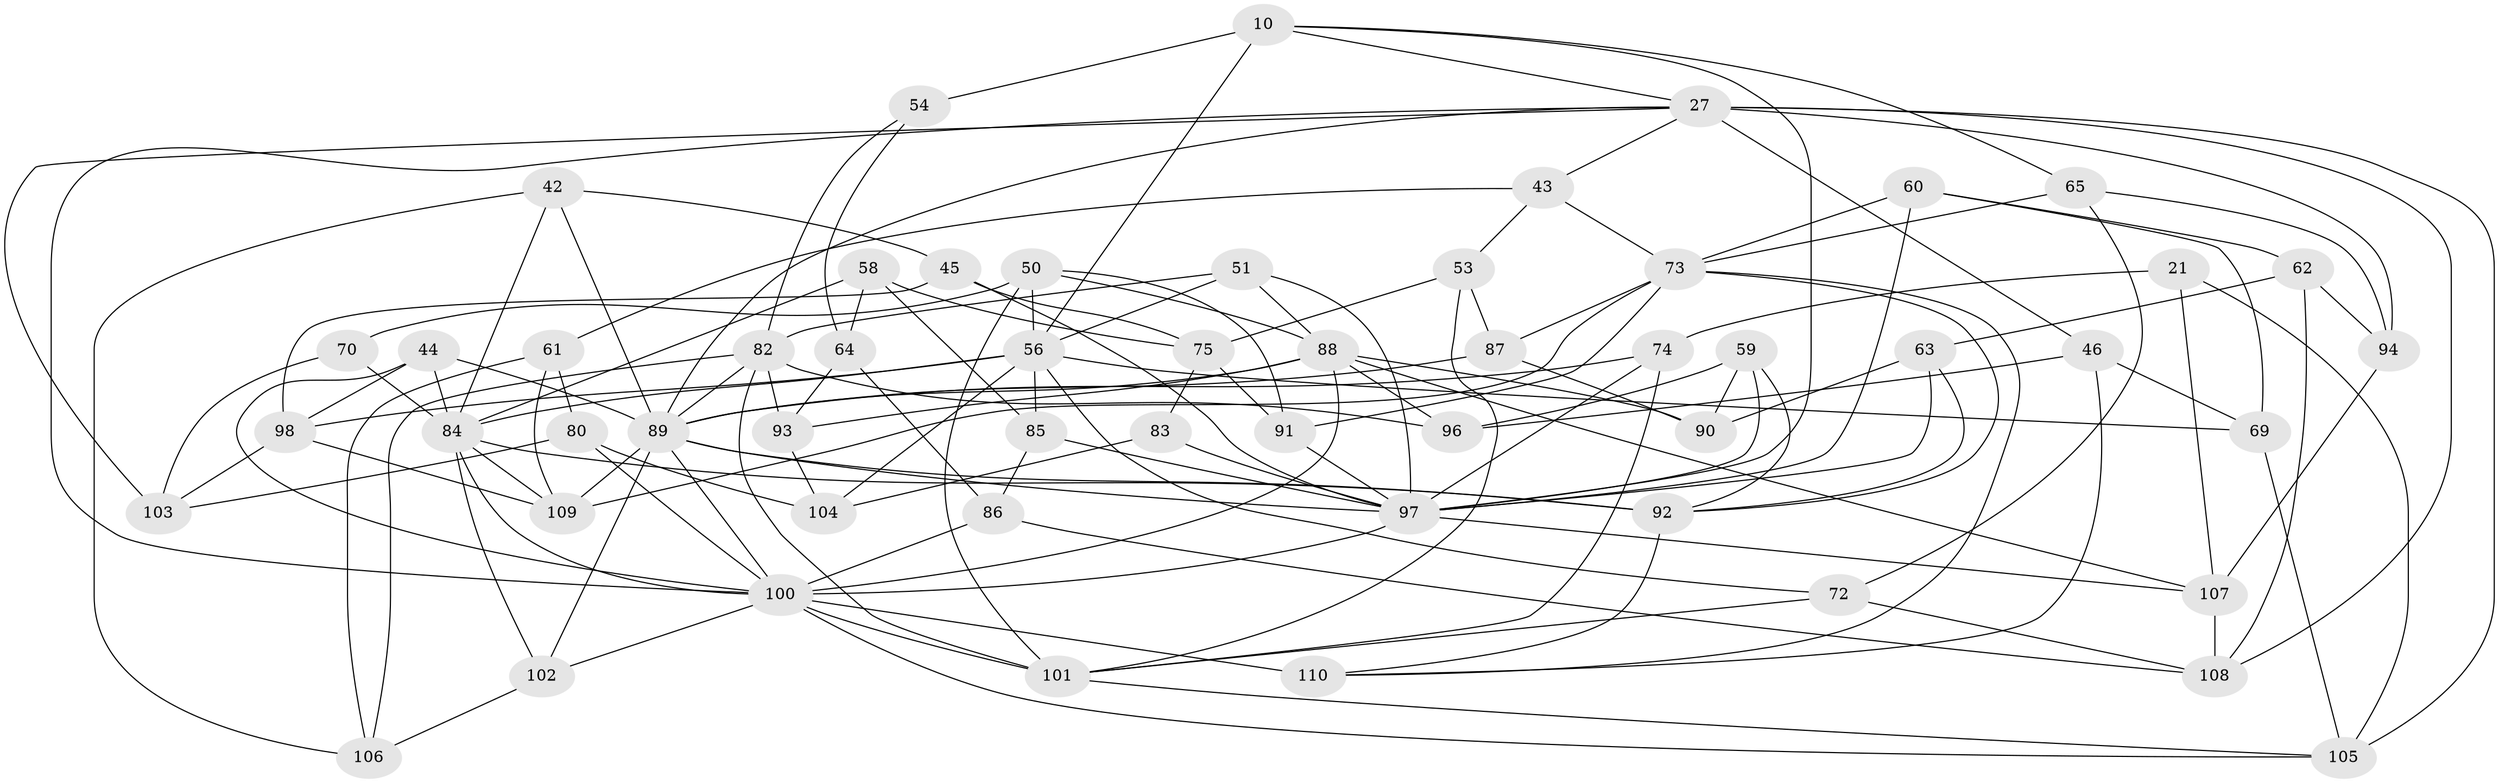 // original degree distribution, {4: 1.0}
// Generated by graph-tools (version 1.1) at 2025/57/03/09/25 04:57:04]
// undirected, 55 vertices, 140 edges
graph export_dot {
graph [start="1"]
  node [color=gray90,style=filled];
  10 [super="+6"];
  21;
  27 [super="+9+19+20"];
  42;
  43;
  44;
  45;
  46;
  50 [super="+38"];
  51;
  53;
  54;
  56 [super="+7+18+24"];
  58;
  59;
  60;
  61;
  62;
  63;
  64;
  65;
  69;
  70;
  72;
  73 [super="+31+34"];
  74 [super="+40"];
  75 [super="+11"];
  80;
  82 [super="+36+77"];
  83;
  84 [super="+8+41+48"];
  85;
  86;
  87;
  88 [super="+22+78+71"];
  89 [super="+3+4+17+26+30+29"];
  90;
  91;
  92 [super="+79"];
  93;
  94;
  96;
  97 [super="+23+57+49"];
  98 [super="+35"];
  100 [super="+47+81+95"];
  101 [super="+32+55"];
  102;
  103;
  104;
  105 [super="+16"];
  106;
  107 [super="+68"];
  108 [super="+66"];
  109 [super="+28+99"];
  110 [super="+12+37"];
  10 -- 54 [weight=2];
  10 -- 65;
  10 -- 27;
  10 -- 97;
  10 -- 56;
  21 -- 74;
  21 -- 107;
  21 -- 105 [weight=2];
  27 -- 43;
  27 -- 103;
  27 -- 105;
  27 -- 46;
  27 -- 108 [weight=2];
  27 -- 94;
  27 -- 89;
  27 -- 100;
  42 -- 45;
  42 -- 106;
  42 -- 89;
  42 -- 84;
  43 -- 73;
  43 -- 53;
  43 -- 61;
  44 -- 98;
  44 -- 89;
  44 -- 100;
  44 -- 84;
  45 -- 98;
  45 -- 75;
  45 -- 97;
  46 -- 69;
  46 -- 96;
  46 -- 110;
  50 -- 70 [weight=2];
  50 -- 91;
  50 -- 56;
  50 -- 88;
  50 -- 101;
  51 -- 82;
  51 -- 56;
  51 -- 97;
  51 -- 88;
  53 -- 75;
  53 -- 87;
  53 -- 101;
  54 -- 64;
  54 -- 82;
  56 -- 85;
  56 -- 72;
  56 -- 104;
  56 -- 84;
  56 -- 69;
  56 -- 98 [weight=2];
  58 -- 75;
  58 -- 64;
  58 -- 85;
  58 -- 84;
  59 -- 96;
  59 -- 92;
  59 -- 90;
  59 -- 97;
  60 -- 69;
  60 -- 62;
  60 -- 97;
  60 -- 73;
  61 -- 80;
  61 -- 106;
  61 -- 109;
  62 -- 108;
  62 -- 94;
  62 -- 63;
  63 -- 90;
  63 -- 97;
  63 -- 92;
  64 -- 93;
  64 -- 86;
  65 -- 94;
  65 -- 72;
  65 -- 73;
  69 -- 105;
  70 -- 103;
  70 -- 84;
  72 -- 101;
  72 -- 108;
  73 -- 109;
  73 -- 92;
  73 -- 91;
  73 -- 110;
  73 -- 87;
  74 -- 101;
  74 -- 97 [weight=3];
  74 -- 89;
  75 -- 83 [weight=2];
  75 -- 91;
  80 -- 103;
  80 -- 104;
  80 -- 100;
  82 -- 89;
  82 -- 101 [weight=2];
  82 -- 93;
  82 -- 106;
  82 -- 96;
  83 -- 104;
  83 -- 97;
  84 -- 109 [weight=2];
  84 -- 92;
  84 -- 102;
  84 -- 100;
  85 -- 86;
  85 -- 97;
  86 -- 108;
  86 -- 100;
  87 -- 90;
  87 -- 89;
  88 -- 100 [weight=2];
  88 -- 93;
  88 -- 89 [weight=2];
  88 -- 96;
  88 -- 107;
  88 -- 90;
  89 -- 102;
  89 -- 97;
  89 -- 109 [weight=3];
  89 -- 92 [weight=2];
  89 -- 100;
  91 -- 97;
  92 -- 110 [weight=2];
  93 -- 104;
  94 -- 107;
  97 -- 107 [weight=2];
  97 -- 100 [weight=5];
  98 -- 103;
  98 -- 109;
  100 -- 101;
  100 -- 102;
  100 -- 110 [weight=4];
  100 -- 105;
  101 -- 105;
  102 -- 106;
  107 -- 108;
}

